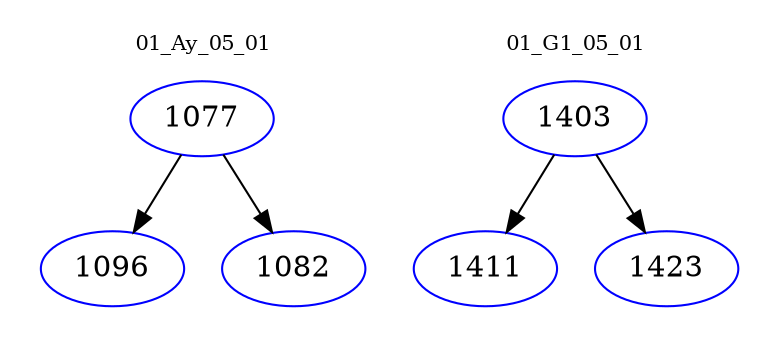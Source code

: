digraph{
subgraph cluster_0 {
color = white
label = "01_Ay_05_01";
fontsize=10;
T0_1077 [label="1077", color="blue"]
T0_1077 -> T0_1096 [color="black"]
T0_1096 [label="1096", color="blue"]
T0_1077 -> T0_1082 [color="black"]
T0_1082 [label="1082", color="blue"]
}
subgraph cluster_1 {
color = white
label = "01_G1_05_01";
fontsize=10;
T1_1403 [label="1403", color="blue"]
T1_1403 -> T1_1411 [color="black"]
T1_1411 [label="1411", color="blue"]
T1_1403 -> T1_1423 [color="black"]
T1_1423 [label="1423", color="blue"]
}
}
